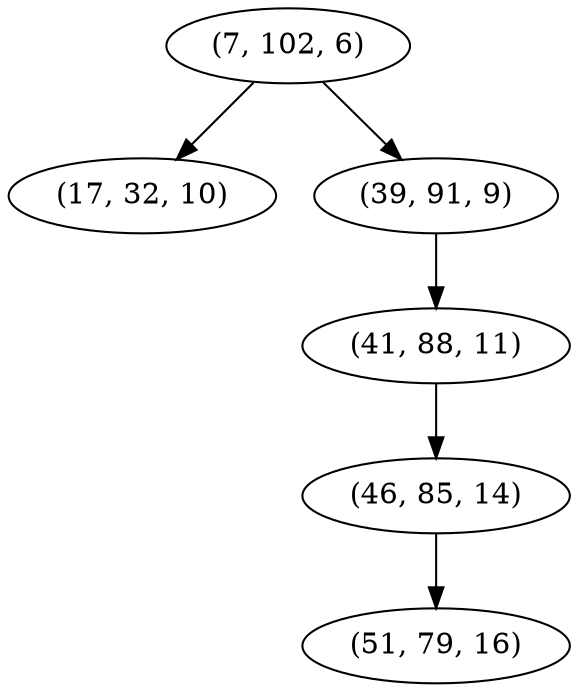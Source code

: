 digraph tree {
    "(7, 102, 6)";
    "(17, 32, 10)";
    "(39, 91, 9)";
    "(41, 88, 11)";
    "(46, 85, 14)";
    "(51, 79, 16)";
    "(7, 102, 6)" -> "(17, 32, 10)";
    "(7, 102, 6)" -> "(39, 91, 9)";
    "(39, 91, 9)" -> "(41, 88, 11)";
    "(41, 88, 11)" -> "(46, 85, 14)";
    "(46, 85, 14)" -> "(51, 79, 16)";
}
